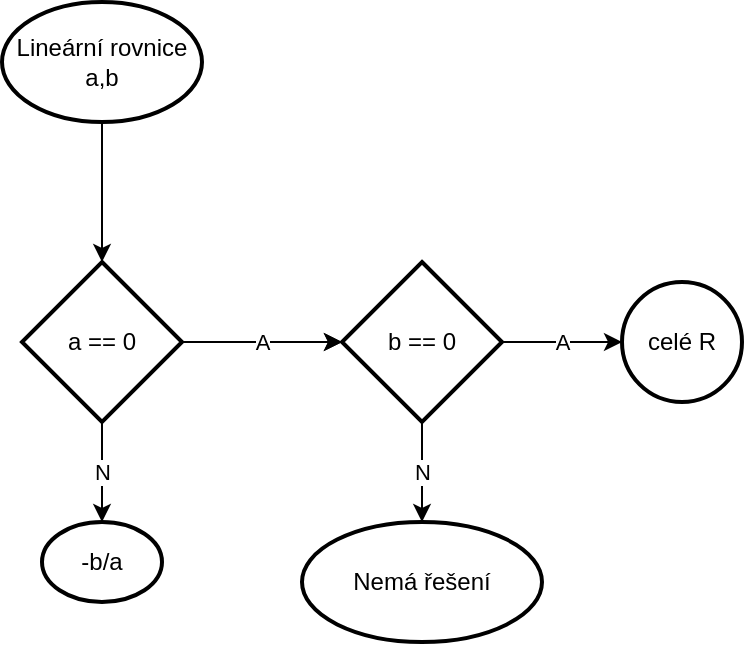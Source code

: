 <mxfile version="20.4.1" type="device"><diagram id="C5RBs43oDa-KdzZeNtuy" name="Page-1"><mxGraphModel dx="324" dy="453" grid="1" gridSize="10" guides="1" tooltips="1" connect="1" arrows="1" fold="1" page="1" pageScale="1" pageWidth="827" pageHeight="1169" math="0" shadow="0"><root><mxCell id="WIyWlLk6GJQsqaUBKTNV-0"/><mxCell id="WIyWlLk6GJQsqaUBKTNV-1" parent="WIyWlLk6GJQsqaUBKTNV-0"/><mxCell id="PgNNRWr0PAwBbjwMX0lL-4" value="" style="edgeStyle=orthogonalEdgeStyle;rounded=0;orthogonalLoop=1;jettySize=auto;html=1;" edge="1" parent="WIyWlLk6GJQsqaUBKTNV-1" source="PgNNRWr0PAwBbjwMX0lL-0" target="PgNNRWr0PAwBbjwMX0lL-3"><mxGeometry relative="1" as="geometry"/></mxCell><mxCell id="PgNNRWr0PAwBbjwMX0lL-0" value="&lt;div&gt;Lineární rovnice&lt;/div&gt;&lt;div&gt;a,b&lt;br&gt;&lt;/div&gt;" style="strokeWidth=2;html=1;shape=mxgraph.flowchart.start_1;whiteSpace=wrap;" vertex="1" parent="WIyWlLk6GJQsqaUBKTNV-1"><mxGeometry x="410" y="140" width="100" height="60" as="geometry"/></mxCell><mxCell id="PgNNRWr0PAwBbjwMX0lL-6" value="" style="edgeStyle=orthogonalEdgeStyle;rounded=0;orthogonalLoop=1;jettySize=auto;html=1;" edge="1" parent="WIyWlLk6GJQsqaUBKTNV-1" source="PgNNRWr0PAwBbjwMX0lL-3" target="PgNNRWr0PAwBbjwMX0lL-5"><mxGeometry relative="1" as="geometry"/></mxCell><mxCell id="PgNNRWr0PAwBbjwMX0lL-7" value="A" style="edgeStyle=orthogonalEdgeStyle;rounded=0;orthogonalLoop=1;jettySize=auto;html=1;" edge="1" parent="WIyWlLk6GJQsqaUBKTNV-1" source="PgNNRWr0PAwBbjwMX0lL-3" target="PgNNRWr0PAwBbjwMX0lL-5"><mxGeometry relative="1" as="geometry"/></mxCell><mxCell id="PgNNRWr0PAwBbjwMX0lL-13" value="N" style="edgeStyle=orthogonalEdgeStyle;rounded=0;orthogonalLoop=1;jettySize=auto;html=1;" edge="1" parent="WIyWlLk6GJQsqaUBKTNV-1" source="PgNNRWr0PAwBbjwMX0lL-3" target="PgNNRWr0PAwBbjwMX0lL-12"><mxGeometry relative="1" as="geometry"/></mxCell><mxCell id="PgNNRWr0PAwBbjwMX0lL-3" value="a == 0" style="rhombus;whiteSpace=wrap;html=1;strokeWidth=2;" vertex="1" parent="WIyWlLk6GJQsqaUBKTNV-1"><mxGeometry x="420" y="270" width="80" height="80" as="geometry"/></mxCell><mxCell id="PgNNRWr0PAwBbjwMX0lL-9" value="A" style="edgeStyle=orthogonalEdgeStyle;rounded=0;orthogonalLoop=1;jettySize=auto;html=1;" edge="1" parent="WIyWlLk6GJQsqaUBKTNV-1" source="PgNNRWr0PAwBbjwMX0lL-5" target="PgNNRWr0PAwBbjwMX0lL-8"><mxGeometry relative="1" as="geometry"/></mxCell><mxCell id="PgNNRWr0PAwBbjwMX0lL-11" value="N" style="edgeStyle=orthogonalEdgeStyle;rounded=0;orthogonalLoop=1;jettySize=auto;html=1;" edge="1" parent="WIyWlLk6GJQsqaUBKTNV-1" source="PgNNRWr0PAwBbjwMX0lL-5" target="PgNNRWr0PAwBbjwMX0lL-10"><mxGeometry relative="1" as="geometry"/></mxCell><mxCell id="PgNNRWr0PAwBbjwMX0lL-5" value="b == 0" style="rhombus;whiteSpace=wrap;html=1;strokeWidth=2;" vertex="1" parent="WIyWlLk6GJQsqaUBKTNV-1"><mxGeometry x="580" y="270" width="80" height="80" as="geometry"/></mxCell><mxCell id="PgNNRWr0PAwBbjwMX0lL-8" value="celé R" style="ellipse;whiteSpace=wrap;html=1;strokeWidth=2;" vertex="1" parent="WIyWlLk6GJQsqaUBKTNV-1"><mxGeometry x="720" y="280" width="60" height="60" as="geometry"/></mxCell><mxCell id="PgNNRWr0PAwBbjwMX0lL-10" value="Nemá řešení" style="ellipse;whiteSpace=wrap;html=1;strokeWidth=2;" vertex="1" parent="WIyWlLk6GJQsqaUBKTNV-1"><mxGeometry x="560" y="400" width="120" height="60" as="geometry"/></mxCell><mxCell id="PgNNRWr0PAwBbjwMX0lL-12" value="-b/a" style="ellipse;whiteSpace=wrap;html=1;strokeWidth=2;" vertex="1" parent="WIyWlLk6GJQsqaUBKTNV-1"><mxGeometry x="430" y="400" width="60" height="40" as="geometry"/></mxCell></root></mxGraphModel></diagram></mxfile>